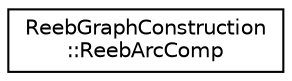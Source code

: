 digraph "Graphical Class Hierarchy"
{
 // LATEX_PDF_SIZE
  edge [fontname="Helvetica",fontsize="10",labelfontname="Helvetica",labelfontsize="10"];
  node [fontname="Helvetica",fontsize="10",shape=record];
  rankdir="LR";
  Node0 [label="ReebGraphConstruction\l::ReebArcComp",height=0.2,width=0.4,color="black", fillcolor="white", style="filled",URL="$structReebGraphConstruction_1_1ReebArcComp.html",tooltip=" "];
}
